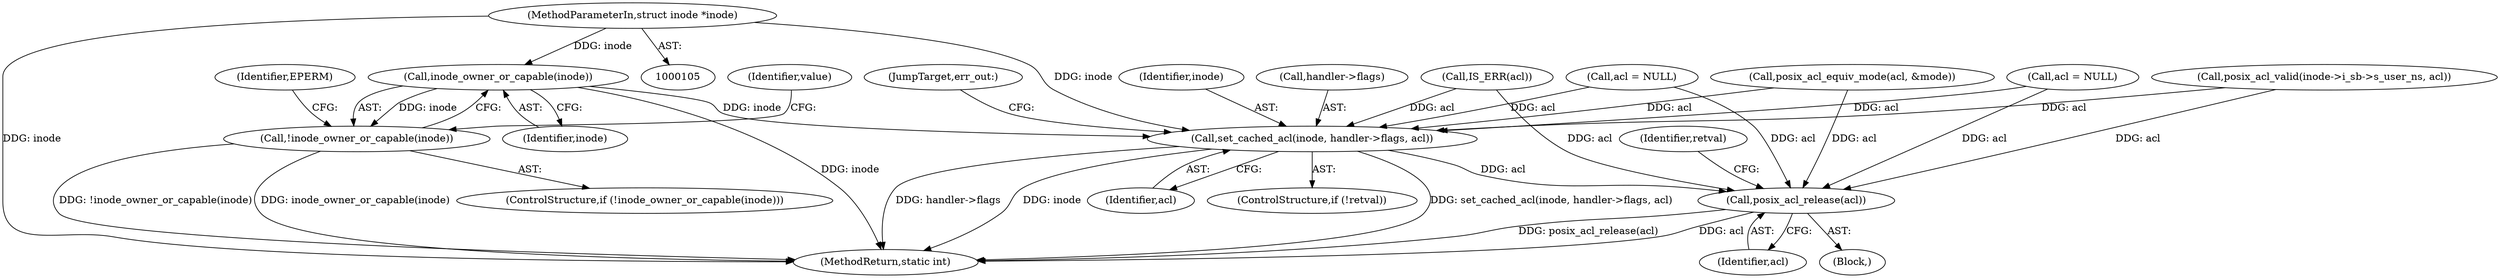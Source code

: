 digraph "0_linux_073931017b49d9458aa351605b43a7e34598caef@pointer" {
"1000108" [label="(MethodParameterIn,struct inode *inode)"];
"1000148" [label="(Call,inode_owner_or_capable(inode))"];
"1000147" [label="(Call,!inode_owner_or_capable(inode))"];
"1000287" [label="(Call,set_cached_acl(inode, handler->flags, acl))"];
"1000294" [label="(Call,posix_acl_release(acl))"];
"1000154" [label="(Identifier,value)"];
"1000148" [label="(Call,inode_owner_or_capable(inode))"];
"1000113" [label="(Block,)"];
"1000147" [label="(Call,!inode_owner_or_capable(inode))"];
"1000223" [label="(Call,acl = NULL)"];
"1000298" [label="(MethodReturn,static int)"];
"1000288" [label="(Identifier,inode)"];
"1000152" [label="(Identifier,EPERM)"];
"1000146" [label="(ControlStructure,if (!inode_owner_or_capable(inode)))"];
"1000289" [label="(Call,handler->flags)"];
"1000149" [label="(Identifier,inode)"];
"1000294" [label="(Call,posix_acl_release(acl))"];
"1000164" [label="(Call,IS_ERR(acl))"];
"1000175" [label="(Call,posix_acl_valid(inode->i_sb->s_user_ns, acl))"];
"1000186" [label="(Call,acl = NULL)"];
"1000297" [label="(Identifier,retval)"];
"1000293" [label="(JumpTarget,err_out:)"];
"1000292" [label="(Identifier,acl)"];
"1000287" [label="(Call,set_cached_acl(inode, handler->flags, acl))"];
"1000206" [label="(Call,posix_acl_equiv_mode(acl, &mode))"];
"1000108" [label="(MethodParameterIn,struct inode *inode)"];
"1000295" [label="(Identifier,acl)"];
"1000284" [label="(ControlStructure,if (!retval))"];
"1000108" -> "1000105"  [label="AST: "];
"1000108" -> "1000298"  [label="DDG: inode"];
"1000108" -> "1000148"  [label="DDG: inode"];
"1000108" -> "1000287"  [label="DDG: inode"];
"1000148" -> "1000147"  [label="AST: "];
"1000148" -> "1000149"  [label="CFG: "];
"1000149" -> "1000148"  [label="AST: "];
"1000147" -> "1000148"  [label="CFG: "];
"1000148" -> "1000298"  [label="DDG: inode"];
"1000148" -> "1000147"  [label="DDG: inode"];
"1000148" -> "1000287"  [label="DDG: inode"];
"1000147" -> "1000146"  [label="AST: "];
"1000152" -> "1000147"  [label="CFG: "];
"1000154" -> "1000147"  [label="CFG: "];
"1000147" -> "1000298"  [label="DDG: inode_owner_or_capable(inode)"];
"1000147" -> "1000298"  [label="DDG: !inode_owner_or_capable(inode)"];
"1000287" -> "1000284"  [label="AST: "];
"1000287" -> "1000292"  [label="CFG: "];
"1000288" -> "1000287"  [label="AST: "];
"1000289" -> "1000287"  [label="AST: "];
"1000292" -> "1000287"  [label="AST: "];
"1000293" -> "1000287"  [label="CFG: "];
"1000287" -> "1000298"  [label="DDG: set_cached_acl(inode, handler->flags, acl)"];
"1000287" -> "1000298"  [label="DDG: handler->flags"];
"1000287" -> "1000298"  [label="DDG: inode"];
"1000186" -> "1000287"  [label="DDG: acl"];
"1000175" -> "1000287"  [label="DDG: acl"];
"1000206" -> "1000287"  [label="DDG: acl"];
"1000223" -> "1000287"  [label="DDG: acl"];
"1000164" -> "1000287"  [label="DDG: acl"];
"1000287" -> "1000294"  [label="DDG: acl"];
"1000294" -> "1000113"  [label="AST: "];
"1000294" -> "1000295"  [label="CFG: "];
"1000295" -> "1000294"  [label="AST: "];
"1000297" -> "1000294"  [label="CFG: "];
"1000294" -> "1000298"  [label="DDG: posix_acl_release(acl)"];
"1000294" -> "1000298"  [label="DDG: acl"];
"1000186" -> "1000294"  [label="DDG: acl"];
"1000175" -> "1000294"  [label="DDG: acl"];
"1000206" -> "1000294"  [label="DDG: acl"];
"1000223" -> "1000294"  [label="DDG: acl"];
"1000164" -> "1000294"  [label="DDG: acl"];
}
